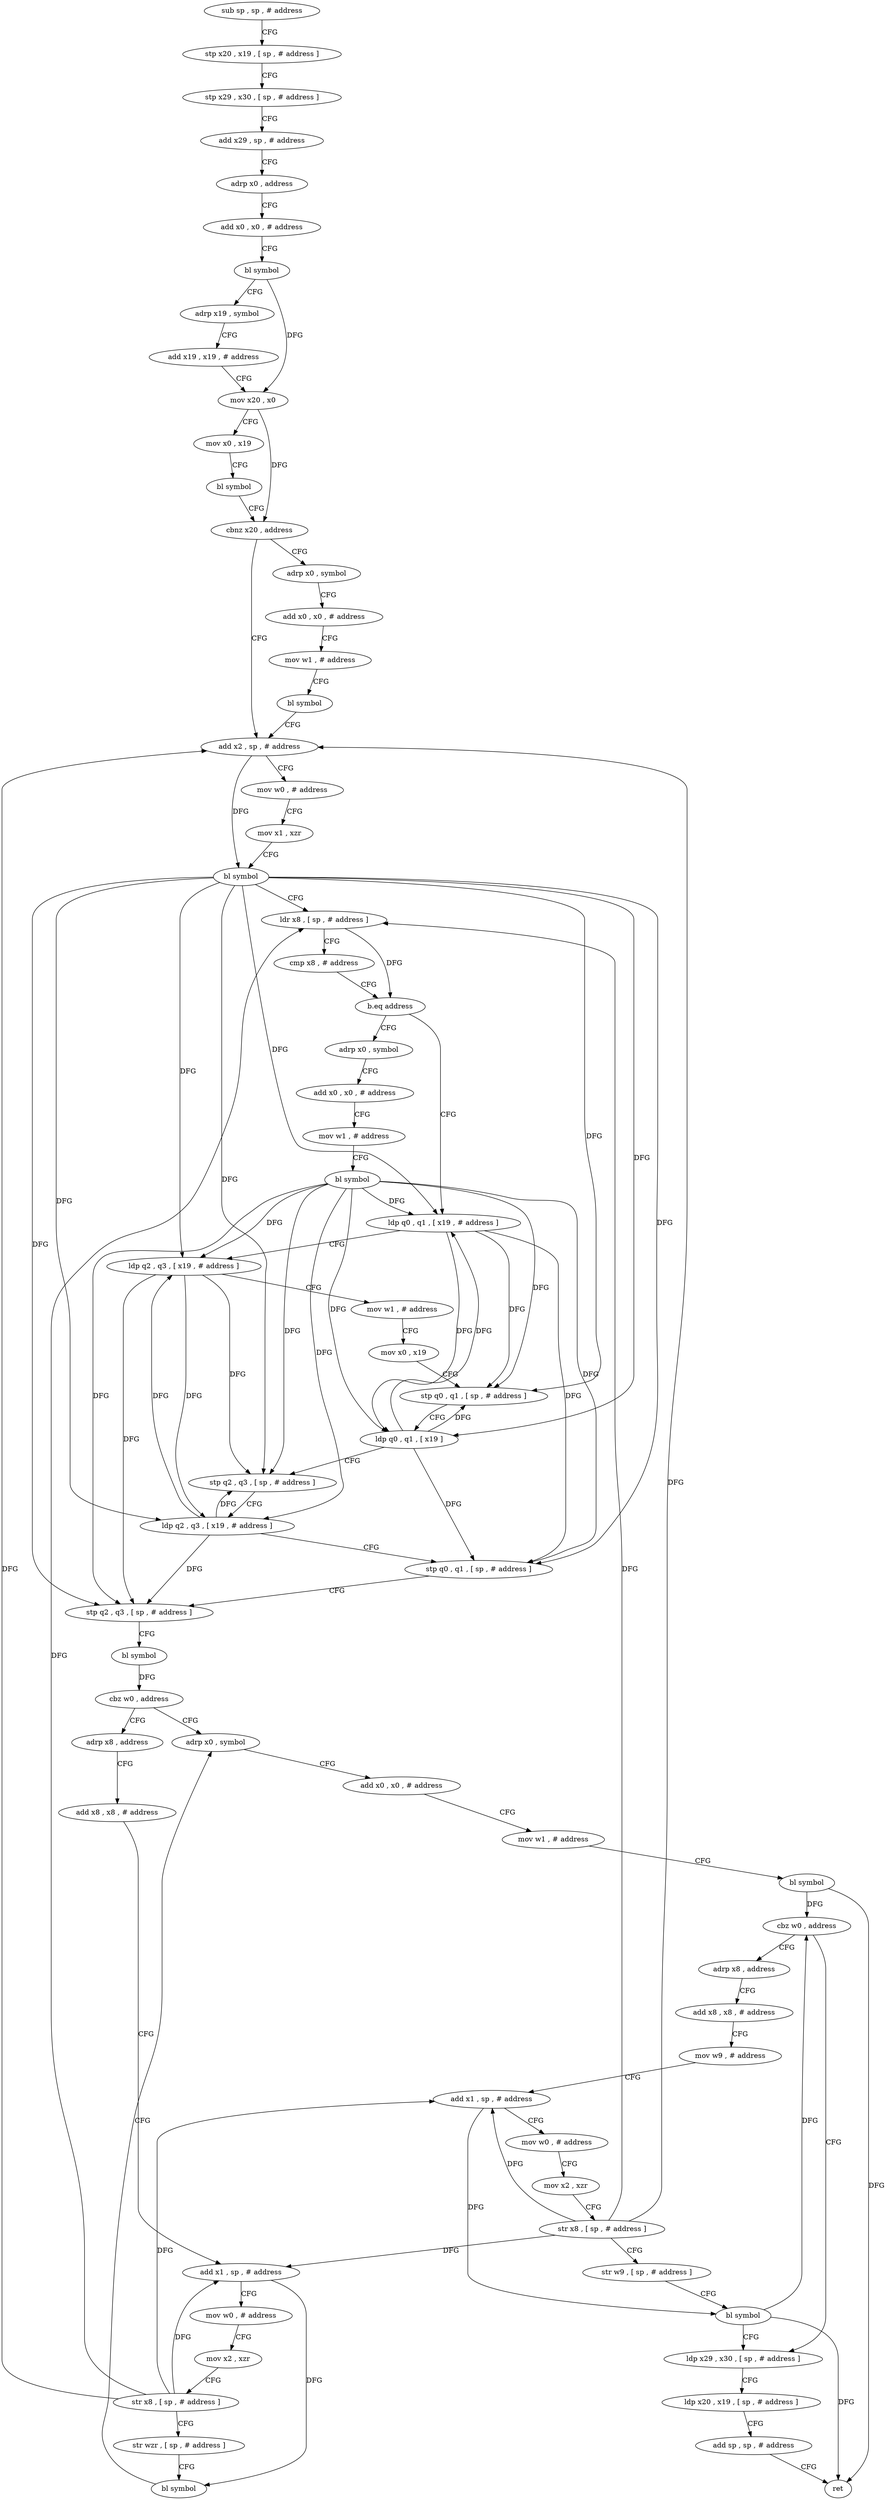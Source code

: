 digraph "func" {
"4204268" [label = "sub sp , sp , # address" ]
"4204272" [label = "stp x20 , x19 , [ sp , # address ]" ]
"4204276" [label = "stp x29 , x30 , [ sp , # address ]" ]
"4204280" [label = "add x29 , sp , # address" ]
"4204284" [label = "adrp x0 , address" ]
"4204288" [label = "add x0 , x0 , # address" ]
"4204292" [label = "bl symbol" ]
"4204296" [label = "adrp x19 , symbol" ]
"4204300" [label = "add x19 , x19 , # address" ]
"4204304" [label = "mov x20 , x0" ]
"4204308" [label = "mov x0 , x19" ]
"4204312" [label = "bl symbol" ]
"4204316" [label = "cbnz x20 , address" ]
"4204336" [label = "add x2 , sp , # address" ]
"4204320" [label = "adrp x0 , symbol" ]
"4204340" [label = "mov w0 , # address" ]
"4204344" [label = "mov x1 , xzr" ]
"4204348" [label = "bl symbol" ]
"4204352" [label = "ldr x8 , [ sp , # address ]" ]
"4204356" [label = "cmp x8 , # address" ]
"4204360" [label = "b.eq address" ]
"4204380" [label = "ldp q0 , q1 , [ x19 , # address ]" ]
"4204364" [label = "adrp x0 , symbol" ]
"4204324" [label = "add x0 , x0 , # address" ]
"4204328" [label = "mov w1 , # address" ]
"4204332" [label = "bl symbol" ]
"4204384" [label = "ldp q2 , q3 , [ x19 , # address ]" ]
"4204388" [label = "mov w1 , # address" ]
"4204392" [label = "mov x0 , x19" ]
"4204396" [label = "stp q0 , q1 , [ sp , # address ]" ]
"4204400" [label = "ldp q0 , q1 , [ x19 ]" ]
"4204404" [label = "stp q2 , q3 , [ sp , # address ]" ]
"4204408" [label = "ldp q2 , q3 , [ x19 , # address ]" ]
"4204412" [label = "stp q0 , q1 , [ sp , # address ]" ]
"4204416" [label = "stp q2 , q3 , [ sp , # address ]" ]
"4204420" [label = "bl symbol" ]
"4204424" [label = "cbz w0 , address" ]
"4204460" [label = "adrp x0 , symbol" ]
"4204428" [label = "adrp x8 , address" ]
"4204368" [label = "add x0 , x0 , # address" ]
"4204372" [label = "mov w1 , # address" ]
"4204376" [label = "bl symbol" ]
"4204464" [label = "add x0 , x0 , # address" ]
"4204468" [label = "mov w1 , # address" ]
"4204472" [label = "bl symbol" ]
"4204476" [label = "cbz w0 , address" ]
"4204516" [label = "ldp x29 , x30 , [ sp , # address ]" ]
"4204480" [label = "adrp x8 , address" ]
"4204432" [label = "add x8 , x8 , # address" ]
"4204436" [label = "add x1 , sp , # address" ]
"4204440" [label = "mov w0 , # address" ]
"4204444" [label = "mov x2 , xzr" ]
"4204448" [label = "str x8 , [ sp , # address ]" ]
"4204452" [label = "str wzr , [ sp , # address ]" ]
"4204456" [label = "bl symbol" ]
"4204520" [label = "ldp x20 , x19 , [ sp , # address ]" ]
"4204524" [label = "add sp , sp , # address" ]
"4204528" [label = "ret" ]
"4204484" [label = "add x8 , x8 , # address" ]
"4204488" [label = "mov w9 , # address" ]
"4204492" [label = "add x1 , sp , # address" ]
"4204496" [label = "mov w0 , # address" ]
"4204500" [label = "mov x2 , xzr" ]
"4204504" [label = "str x8 , [ sp , # address ]" ]
"4204508" [label = "str w9 , [ sp , # address ]" ]
"4204512" [label = "bl symbol" ]
"4204268" -> "4204272" [ label = "CFG" ]
"4204272" -> "4204276" [ label = "CFG" ]
"4204276" -> "4204280" [ label = "CFG" ]
"4204280" -> "4204284" [ label = "CFG" ]
"4204284" -> "4204288" [ label = "CFG" ]
"4204288" -> "4204292" [ label = "CFG" ]
"4204292" -> "4204296" [ label = "CFG" ]
"4204292" -> "4204304" [ label = "DFG" ]
"4204296" -> "4204300" [ label = "CFG" ]
"4204300" -> "4204304" [ label = "CFG" ]
"4204304" -> "4204308" [ label = "CFG" ]
"4204304" -> "4204316" [ label = "DFG" ]
"4204308" -> "4204312" [ label = "CFG" ]
"4204312" -> "4204316" [ label = "CFG" ]
"4204316" -> "4204336" [ label = "CFG" ]
"4204316" -> "4204320" [ label = "CFG" ]
"4204336" -> "4204340" [ label = "CFG" ]
"4204336" -> "4204348" [ label = "DFG" ]
"4204320" -> "4204324" [ label = "CFG" ]
"4204340" -> "4204344" [ label = "CFG" ]
"4204344" -> "4204348" [ label = "CFG" ]
"4204348" -> "4204352" [ label = "CFG" ]
"4204348" -> "4204380" [ label = "DFG" ]
"4204348" -> "4204396" [ label = "DFG" ]
"4204348" -> "4204400" [ label = "DFG" ]
"4204348" -> "4204412" [ label = "DFG" ]
"4204348" -> "4204384" [ label = "DFG" ]
"4204348" -> "4204404" [ label = "DFG" ]
"4204348" -> "4204408" [ label = "DFG" ]
"4204348" -> "4204416" [ label = "DFG" ]
"4204352" -> "4204356" [ label = "CFG" ]
"4204352" -> "4204360" [ label = "DFG" ]
"4204356" -> "4204360" [ label = "CFG" ]
"4204360" -> "4204380" [ label = "CFG" ]
"4204360" -> "4204364" [ label = "CFG" ]
"4204380" -> "4204384" [ label = "CFG" ]
"4204380" -> "4204396" [ label = "DFG" ]
"4204380" -> "4204400" [ label = "DFG" ]
"4204380" -> "4204412" [ label = "DFG" ]
"4204364" -> "4204368" [ label = "CFG" ]
"4204324" -> "4204328" [ label = "CFG" ]
"4204328" -> "4204332" [ label = "CFG" ]
"4204332" -> "4204336" [ label = "CFG" ]
"4204384" -> "4204388" [ label = "CFG" ]
"4204384" -> "4204404" [ label = "DFG" ]
"4204384" -> "4204408" [ label = "DFG" ]
"4204384" -> "4204416" [ label = "DFG" ]
"4204388" -> "4204392" [ label = "CFG" ]
"4204392" -> "4204396" [ label = "CFG" ]
"4204396" -> "4204400" [ label = "CFG" ]
"4204400" -> "4204404" [ label = "CFG" ]
"4204400" -> "4204380" [ label = "DFG" ]
"4204400" -> "4204396" [ label = "DFG" ]
"4204400" -> "4204412" [ label = "DFG" ]
"4204404" -> "4204408" [ label = "CFG" ]
"4204408" -> "4204412" [ label = "CFG" ]
"4204408" -> "4204384" [ label = "DFG" ]
"4204408" -> "4204404" [ label = "DFG" ]
"4204408" -> "4204416" [ label = "DFG" ]
"4204412" -> "4204416" [ label = "CFG" ]
"4204416" -> "4204420" [ label = "CFG" ]
"4204420" -> "4204424" [ label = "DFG" ]
"4204424" -> "4204460" [ label = "CFG" ]
"4204424" -> "4204428" [ label = "CFG" ]
"4204460" -> "4204464" [ label = "CFG" ]
"4204428" -> "4204432" [ label = "CFG" ]
"4204368" -> "4204372" [ label = "CFG" ]
"4204372" -> "4204376" [ label = "CFG" ]
"4204376" -> "4204380" [ label = "DFG" ]
"4204376" -> "4204384" [ label = "DFG" ]
"4204376" -> "4204396" [ label = "DFG" ]
"4204376" -> "4204400" [ label = "DFG" ]
"4204376" -> "4204404" [ label = "DFG" ]
"4204376" -> "4204408" [ label = "DFG" ]
"4204376" -> "4204412" [ label = "DFG" ]
"4204376" -> "4204416" [ label = "DFG" ]
"4204464" -> "4204468" [ label = "CFG" ]
"4204468" -> "4204472" [ label = "CFG" ]
"4204472" -> "4204476" [ label = "DFG" ]
"4204472" -> "4204528" [ label = "DFG" ]
"4204476" -> "4204516" [ label = "CFG" ]
"4204476" -> "4204480" [ label = "CFG" ]
"4204516" -> "4204520" [ label = "CFG" ]
"4204480" -> "4204484" [ label = "CFG" ]
"4204432" -> "4204436" [ label = "CFG" ]
"4204436" -> "4204440" [ label = "CFG" ]
"4204436" -> "4204456" [ label = "DFG" ]
"4204440" -> "4204444" [ label = "CFG" ]
"4204444" -> "4204448" [ label = "CFG" ]
"4204448" -> "4204452" [ label = "CFG" ]
"4204448" -> "4204336" [ label = "DFG" ]
"4204448" -> "4204352" [ label = "DFG" ]
"4204448" -> "4204436" [ label = "DFG" ]
"4204448" -> "4204492" [ label = "DFG" ]
"4204452" -> "4204456" [ label = "CFG" ]
"4204456" -> "4204460" [ label = "CFG" ]
"4204520" -> "4204524" [ label = "CFG" ]
"4204524" -> "4204528" [ label = "CFG" ]
"4204484" -> "4204488" [ label = "CFG" ]
"4204488" -> "4204492" [ label = "CFG" ]
"4204492" -> "4204496" [ label = "CFG" ]
"4204492" -> "4204512" [ label = "DFG" ]
"4204496" -> "4204500" [ label = "CFG" ]
"4204500" -> "4204504" [ label = "CFG" ]
"4204504" -> "4204508" [ label = "CFG" ]
"4204504" -> "4204336" [ label = "DFG" ]
"4204504" -> "4204352" [ label = "DFG" ]
"4204504" -> "4204436" [ label = "DFG" ]
"4204504" -> "4204492" [ label = "DFG" ]
"4204508" -> "4204512" [ label = "CFG" ]
"4204512" -> "4204516" [ label = "CFG" ]
"4204512" -> "4204476" [ label = "DFG" ]
"4204512" -> "4204528" [ label = "DFG" ]
}
